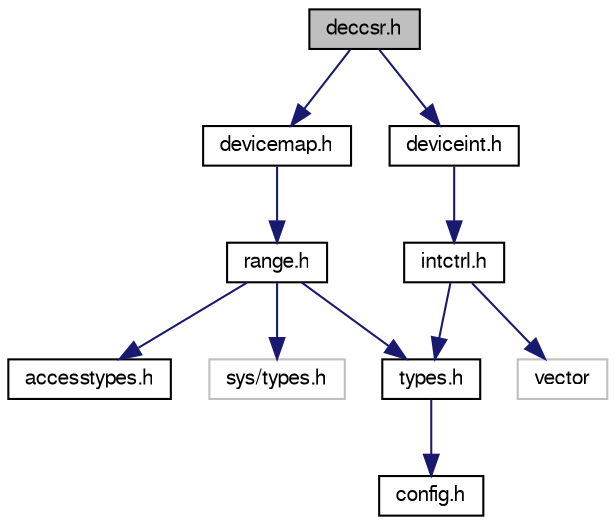 digraph G
{
  edge [fontname="FreeSans",fontsize="10",labelfontname="FreeSans",labelfontsize="10"];
  node [fontname="FreeSans",fontsize="10",shape=record];
  Node1 [label="deccsr.h",height=0.2,width=0.4,color="black", fillcolor="grey75", style="filled" fontcolor="black"];
  Node1 -> Node2 [color="midnightblue",fontsize="10",style="solid"];
  Node2 [label="devicemap.h",height=0.2,width=0.4,color="black", fillcolor="white", style="filled",URL="$devicemap_8h.html"];
  Node2 -> Node3 [color="midnightblue",fontsize="10",style="solid"];
  Node3 [label="range.h",height=0.2,width=0.4,color="black", fillcolor="white", style="filled",URL="$range_8h.html"];
  Node3 -> Node4 [color="midnightblue",fontsize="10",style="solid"];
  Node4 [label="accesstypes.h",height=0.2,width=0.4,color="black", fillcolor="white", style="filled",URL="$accesstypes_8h.html"];
  Node3 -> Node5 [color="midnightblue",fontsize="10",style="solid"];
  Node5 [label="types.h",height=0.2,width=0.4,color="black", fillcolor="white", style="filled",URL="$types_8h.html"];
  Node5 -> Node6 [color="midnightblue",fontsize="10",style="solid"];
  Node6 [label="config.h",height=0.2,width=0.4,color="black", fillcolor="white", style="filled",URL="$config_8h.html"];
  Node3 -> Node7 [color="midnightblue",fontsize="10",style="solid"];
  Node7 [label="sys/types.h",height=0.2,width=0.4,color="grey75", fillcolor="white", style="filled"];
  Node1 -> Node8 [color="midnightblue",fontsize="10",style="solid"];
  Node8 [label="deviceint.h",height=0.2,width=0.4,color="black", fillcolor="white", style="filled",URL="$deviceint_8h.html"];
  Node8 -> Node9 [color="midnightblue",fontsize="10",style="solid"];
  Node9 [label="intctrl.h",height=0.2,width=0.4,color="black", fillcolor="white", style="filled",URL="$intctrl_8h.html"];
  Node9 -> Node5 [color="midnightblue",fontsize="10",style="solid"];
  Node9 -> Node10 [color="midnightblue",fontsize="10",style="solid"];
  Node10 [label="vector",height=0.2,width=0.4,color="grey75", fillcolor="white", style="filled"];
}
